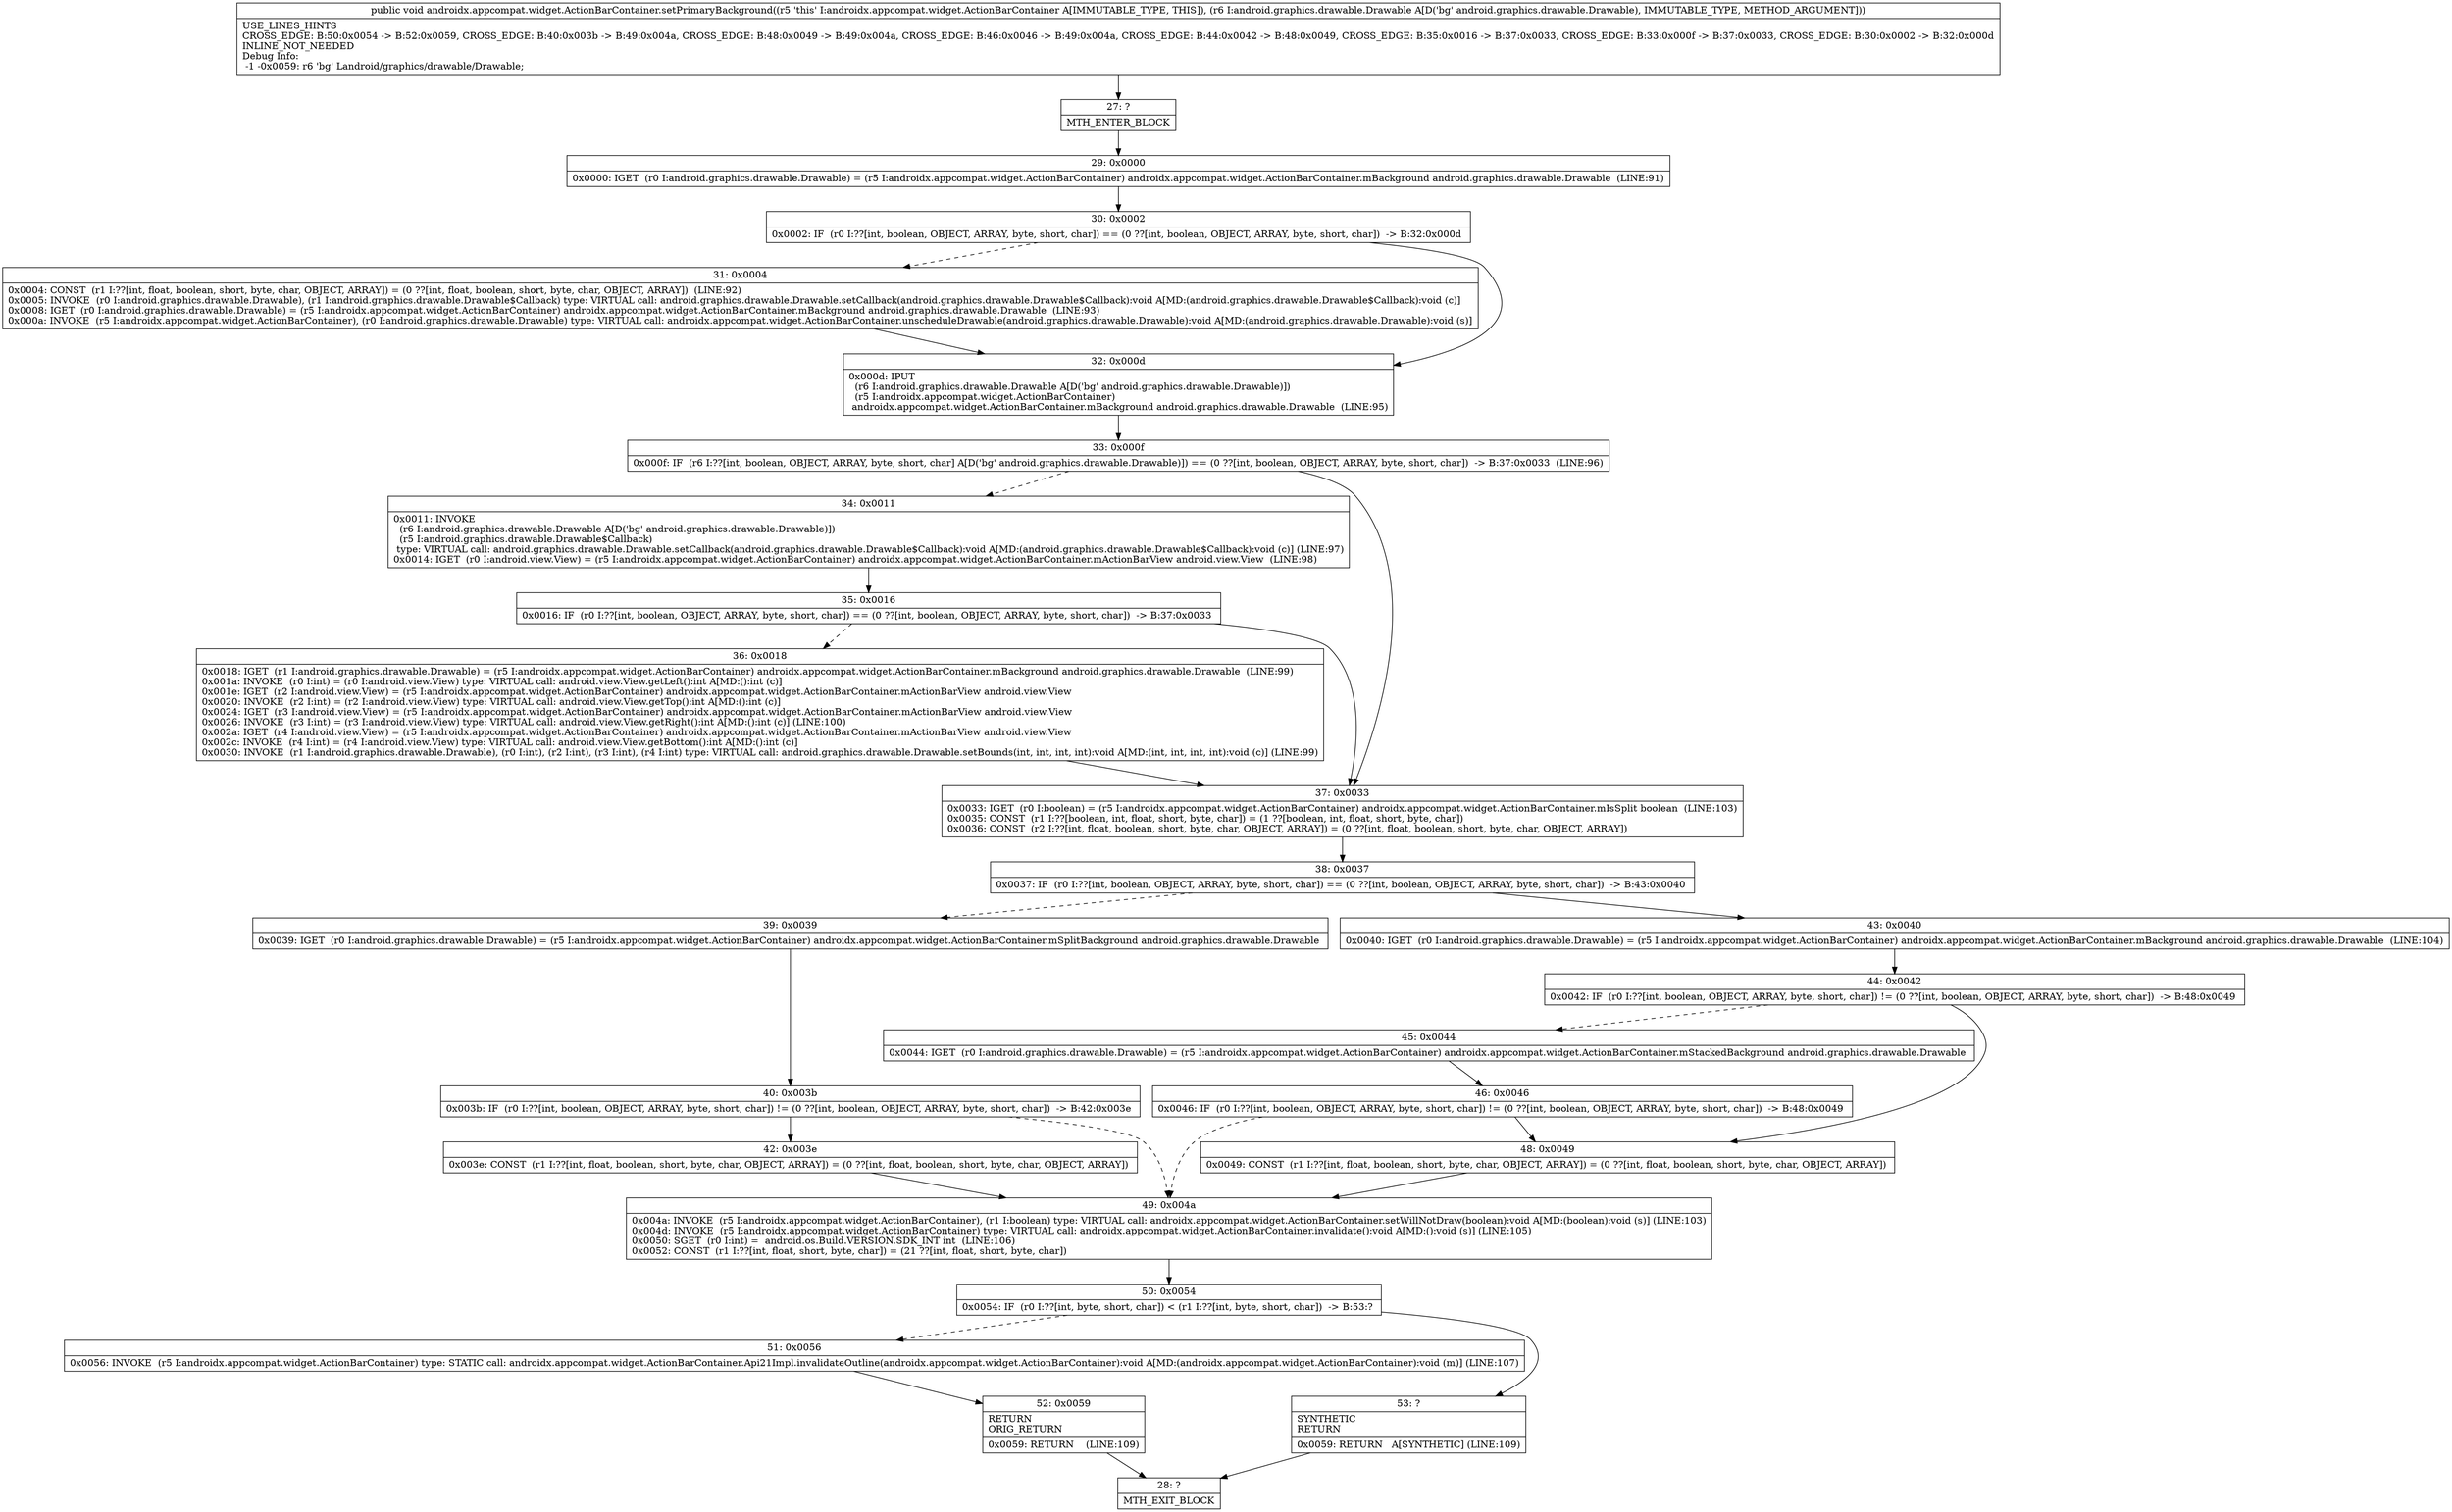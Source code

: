 digraph "CFG forandroidx.appcompat.widget.ActionBarContainer.setPrimaryBackground(Landroid\/graphics\/drawable\/Drawable;)V" {
Node_27 [shape=record,label="{27\:\ ?|MTH_ENTER_BLOCK\l}"];
Node_29 [shape=record,label="{29\:\ 0x0000|0x0000: IGET  (r0 I:android.graphics.drawable.Drawable) = (r5 I:androidx.appcompat.widget.ActionBarContainer) androidx.appcompat.widget.ActionBarContainer.mBackground android.graphics.drawable.Drawable  (LINE:91)\l}"];
Node_30 [shape=record,label="{30\:\ 0x0002|0x0002: IF  (r0 I:??[int, boolean, OBJECT, ARRAY, byte, short, char]) == (0 ??[int, boolean, OBJECT, ARRAY, byte, short, char])  \-\> B:32:0x000d \l}"];
Node_31 [shape=record,label="{31\:\ 0x0004|0x0004: CONST  (r1 I:??[int, float, boolean, short, byte, char, OBJECT, ARRAY]) = (0 ??[int, float, boolean, short, byte, char, OBJECT, ARRAY])  (LINE:92)\l0x0005: INVOKE  (r0 I:android.graphics.drawable.Drawable), (r1 I:android.graphics.drawable.Drawable$Callback) type: VIRTUAL call: android.graphics.drawable.Drawable.setCallback(android.graphics.drawable.Drawable$Callback):void A[MD:(android.graphics.drawable.Drawable$Callback):void (c)]\l0x0008: IGET  (r0 I:android.graphics.drawable.Drawable) = (r5 I:androidx.appcompat.widget.ActionBarContainer) androidx.appcompat.widget.ActionBarContainer.mBackground android.graphics.drawable.Drawable  (LINE:93)\l0x000a: INVOKE  (r5 I:androidx.appcompat.widget.ActionBarContainer), (r0 I:android.graphics.drawable.Drawable) type: VIRTUAL call: androidx.appcompat.widget.ActionBarContainer.unscheduleDrawable(android.graphics.drawable.Drawable):void A[MD:(android.graphics.drawable.Drawable):void (s)]\l}"];
Node_32 [shape=record,label="{32\:\ 0x000d|0x000d: IPUT  \l  (r6 I:android.graphics.drawable.Drawable A[D('bg' android.graphics.drawable.Drawable)])\l  (r5 I:androidx.appcompat.widget.ActionBarContainer)\l androidx.appcompat.widget.ActionBarContainer.mBackground android.graphics.drawable.Drawable  (LINE:95)\l}"];
Node_33 [shape=record,label="{33\:\ 0x000f|0x000f: IF  (r6 I:??[int, boolean, OBJECT, ARRAY, byte, short, char] A[D('bg' android.graphics.drawable.Drawable)]) == (0 ??[int, boolean, OBJECT, ARRAY, byte, short, char])  \-\> B:37:0x0033  (LINE:96)\l}"];
Node_34 [shape=record,label="{34\:\ 0x0011|0x0011: INVOKE  \l  (r6 I:android.graphics.drawable.Drawable A[D('bg' android.graphics.drawable.Drawable)])\l  (r5 I:android.graphics.drawable.Drawable$Callback)\l type: VIRTUAL call: android.graphics.drawable.Drawable.setCallback(android.graphics.drawable.Drawable$Callback):void A[MD:(android.graphics.drawable.Drawable$Callback):void (c)] (LINE:97)\l0x0014: IGET  (r0 I:android.view.View) = (r5 I:androidx.appcompat.widget.ActionBarContainer) androidx.appcompat.widget.ActionBarContainer.mActionBarView android.view.View  (LINE:98)\l}"];
Node_35 [shape=record,label="{35\:\ 0x0016|0x0016: IF  (r0 I:??[int, boolean, OBJECT, ARRAY, byte, short, char]) == (0 ??[int, boolean, OBJECT, ARRAY, byte, short, char])  \-\> B:37:0x0033 \l}"];
Node_36 [shape=record,label="{36\:\ 0x0018|0x0018: IGET  (r1 I:android.graphics.drawable.Drawable) = (r5 I:androidx.appcompat.widget.ActionBarContainer) androidx.appcompat.widget.ActionBarContainer.mBackground android.graphics.drawable.Drawable  (LINE:99)\l0x001a: INVOKE  (r0 I:int) = (r0 I:android.view.View) type: VIRTUAL call: android.view.View.getLeft():int A[MD:():int (c)]\l0x001e: IGET  (r2 I:android.view.View) = (r5 I:androidx.appcompat.widget.ActionBarContainer) androidx.appcompat.widget.ActionBarContainer.mActionBarView android.view.View \l0x0020: INVOKE  (r2 I:int) = (r2 I:android.view.View) type: VIRTUAL call: android.view.View.getTop():int A[MD:():int (c)]\l0x0024: IGET  (r3 I:android.view.View) = (r5 I:androidx.appcompat.widget.ActionBarContainer) androidx.appcompat.widget.ActionBarContainer.mActionBarView android.view.View \l0x0026: INVOKE  (r3 I:int) = (r3 I:android.view.View) type: VIRTUAL call: android.view.View.getRight():int A[MD:():int (c)] (LINE:100)\l0x002a: IGET  (r4 I:android.view.View) = (r5 I:androidx.appcompat.widget.ActionBarContainer) androidx.appcompat.widget.ActionBarContainer.mActionBarView android.view.View \l0x002c: INVOKE  (r4 I:int) = (r4 I:android.view.View) type: VIRTUAL call: android.view.View.getBottom():int A[MD:():int (c)]\l0x0030: INVOKE  (r1 I:android.graphics.drawable.Drawable), (r0 I:int), (r2 I:int), (r3 I:int), (r4 I:int) type: VIRTUAL call: android.graphics.drawable.Drawable.setBounds(int, int, int, int):void A[MD:(int, int, int, int):void (c)] (LINE:99)\l}"];
Node_37 [shape=record,label="{37\:\ 0x0033|0x0033: IGET  (r0 I:boolean) = (r5 I:androidx.appcompat.widget.ActionBarContainer) androidx.appcompat.widget.ActionBarContainer.mIsSplit boolean  (LINE:103)\l0x0035: CONST  (r1 I:??[boolean, int, float, short, byte, char]) = (1 ??[boolean, int, float, short, byte, char]) \l0x0036: CONST  (r2 I:??[int, float, boolean, short, byte, char, OBJECT, ARRAY]) = (0 ??[int, float, boolean, short, byte, char, OBJECT, ARRAY]) \l}"];
Node_38 [shape=record,label="{38\:\ 0x0037|0x0037: IF  (r0 I:??[int, boolean, OBJECT, ARRAY, byte, short, char]) == (0 ??[int, boolean, OBJECT, ARRAY, byte, short, char])  \-\> B:43:0x0040 \l}"];
Node_39 [shape=record,label="{39\:\ 0x0039|0x0039: IGET  (r0 I:android.graphics.drawable.Drawable) = (r5 I:androidx.appcompat.widget.ActionBarContainer) androidx.appcompat.widget.ActionBarContainer.mSplitBackground android.graphics.drawable.Drawable \l}"];
Node_40 [shape=record,label="{40\:\ 0x003b|0x003b: IF  (r0 I:??[int, boolean, OBJECT, ARRAY, byte, short, char]) != (0 ??[int, boolean, OBJECT, ARRAY, byte, short, char])  \-\> B:42:0x003e \l}"];
Node_42 [shape=record,label="{42\:\ 0x003e|0x003e: CONST  (r1 I:??[int, float, boolean, short, byte, char, OBJECT, ARRAY]) = (0 ??[int, float, boolean, short, byte, char, OBJECT, ARRAY]) \l}"];
Node_49 [shape=record,label="{49\:\ 0x004a|0x004a: INVOKE  (r5 I:androidx.appcompat.widget.ActionBarContainer), (r1 I:boolean) type: VIRTUAL call: androidx.appcompat.widget.ActionBarContainer.setWillNotDraw(boolean):void A[MD:(boolean):void (s)] (LINE:103)\l0x004d: INVOKE  (r5 I:androidx.appcompat.widget.ActionBarContainer) type: VIRTUAL call: androidx.appcompat.widget.ActionBarContainer.invalidate():void A[MD:():void (s)] (LINE:105)\l0x0050: SGET  (r0 I:int) =  android.os.Build.VERSION.SDK_INT int  (LINE:106)\l0x0052: CONST  (r1 I:??[int, float, short, byte, char]) = (21 ??[int, float, short, byte, char]) \l}"];
Node_50 [shape=record,label="{50\:\ 0x0054|0x0054: IF  (r0 I:??[int, byte, short, char]) \< (r1 I:??[int, byte, short, char])  \-\> B:53:? \l}"];
Node_51 [shape=record,label="{51\:\ 0x0056|0x0056: INVOKE  (r5 I:androidx.appcompat.widget.ActionBarContainer) type: STATIC call: androidx.appcompat.widget.ActionBarContainer.Api21Impl.invalidateOutline(androidx.appcompat.widget.ActionBarContainer):void A[MD:(androidx.appcompat.widget.ActionBarContainer):void (m)] (LINE:107)\l}"];
Node_52 [shape=record,label="{52\:\ 0x0059|RETURN\lORIG_RETURN\l|0x0059: RETURN    (LINE:109)\l}"];
Node_28 [shape=record,label="{28\:\ ?|MTH_EXIT_BLOCK\l}"];
Node_53 [shape=record,label="{53\:\ ?|SYNTHETIC\lRETURN\l|0x0059: RETURN   A[SYNTHETIC] (LINE:109)\l}"];
Node_43 [shape=record,label="{43\:\ 0x0040|0x0040: IGET  (r0 I:android.graphics.drawable.Drawable) = (r5 I:androidx.appcompat.widget.ActionBarContainer) androidx.appcompat.widget.ActionBarContainer.mBackground android.graphics.drawable.Drawable  (LINE:104)\l}"];
Node_44 [shape=record,label="{44\:\ 0x0042|0x0042: IF  (r0 I:??[int, boolean, OBJECT, ARRAY, byte, short, char]) != (0 ??[int, boolean, OBJECT, ARRAY, byte, short, char])  \-\> B:48:0x0049 \l}"];
Node_45 [shape=record,label="{45\:\ 0x0044|0x0044: IGET  (r0 I:android.graphics.drawable.Drawable) = (r5 I:androidx.appcompat.widget.ActionBarContainer) androidx.appcompat.widget.ActionBarContainer.mStackedBackground android.graphics.drawable.Drawable \l}"];
Node_46 [shape=record,label="{46\:\ 0x0046|0x0046: IF  (r0 I:??[int, boolean, OBJECT, ARRAY, byte, short, char]) != (0 ??[int, boolean, OBJECT, ARRAY, byte, short, char])  \-\> B:48:0x0049 \l}"];
Node_48 [shape=record,label="{48\:\ 0x0049|0x0049: CONST  (r1 I:??[int, float, boolean, short, byte, char, OBJECT, ARRAY]) = (0 ??[int, float, boolean, short, byte, char, OBJECT, ARRAY]) \l}"];
MethodNode[shape=record,label="{public void androidx.appcompat.widget.ActionBarContainer.setPrimaryBackground((r5 'this' I:androidx.appcompat.widget.ActionBarContainer A[IMMUTABLE_TYPE, THIS]), (r6 I:android.graphics.drawable.Drawable A[D('bg' android.graphics.drawable.Drawable), IMMUTABLE_TYPE, METHOD_ARGUMENT]))  | USE_LINES_HINTS\lCROSS_EDGE: B:50:0x0054 \-\> B:52:0x0059, CROSS_EDGE: B:40:0x003b \-\> B:49:0x004a, CROSS_EDGE: B:48:0x0049 \-\> B:49:0x004a, CROSS_EDGE: B:46:0x0046 \-\> B:49:0x004a, CROSS_EDGE: B:44:0x0042 \-\> B:48:0x0049, CROSS_EDGE: B:35:0x0016 \-\> B:37:0x0033, CROSS_EDGE: B:33:0x000f \-\> B:37:0x0033, CROSS_EDGE: B:30:0x0002 \-\> B:32:0x000d\lINLINE_NOT_NEEDED\lDebug Info:\l  \-1 \-0x0059: r6 'bg' Landroid\/graphics\/drawable\/Drawable;\l}"];
MethodNode -> Node_27;Node_27 -> Node_29;
Node_29 -> Node_30;
Node_30 -> Node_31[style=dashed];
Node_30 -> Node_32;
Node_31 -> Node_32;
Node_32 -> Node_33;
Node_33 -> Node_34[style=dashed];
Node_33 -> Node_37;
Node_34 -> Node_35;
Node_35 -> Node_36[style=dashed];
Node_35 -> Node_37;
Node_36 -> Node_37;
Node_37 -> Node_38;
Node_38 -> Node_39[style=dashed];
Node_38 -> Node_43;
Node_39 -> Node_40;
Node_40 -> Node_42;
Node_40 -> Node_49[style=dashed];
Node_42 -> Node_49;
Node_49 -> Node_50;
Node_50 -> Node_51[style=dashed];
Node_50 -> Node_53;
Node_51 -> Node_52;
Node_52 -> Node_28;
Node_53 -> Node_28;
Node_43 -> Node_44;
Node_44 -> Node_45[style=dashed];
Node_44 -> Node_48;
Node_45 -> Node_46;
Node_46 -> Node_48;
Node_46 -> Node_49[style=dashed];
Node_48 -> Node_49;
}

